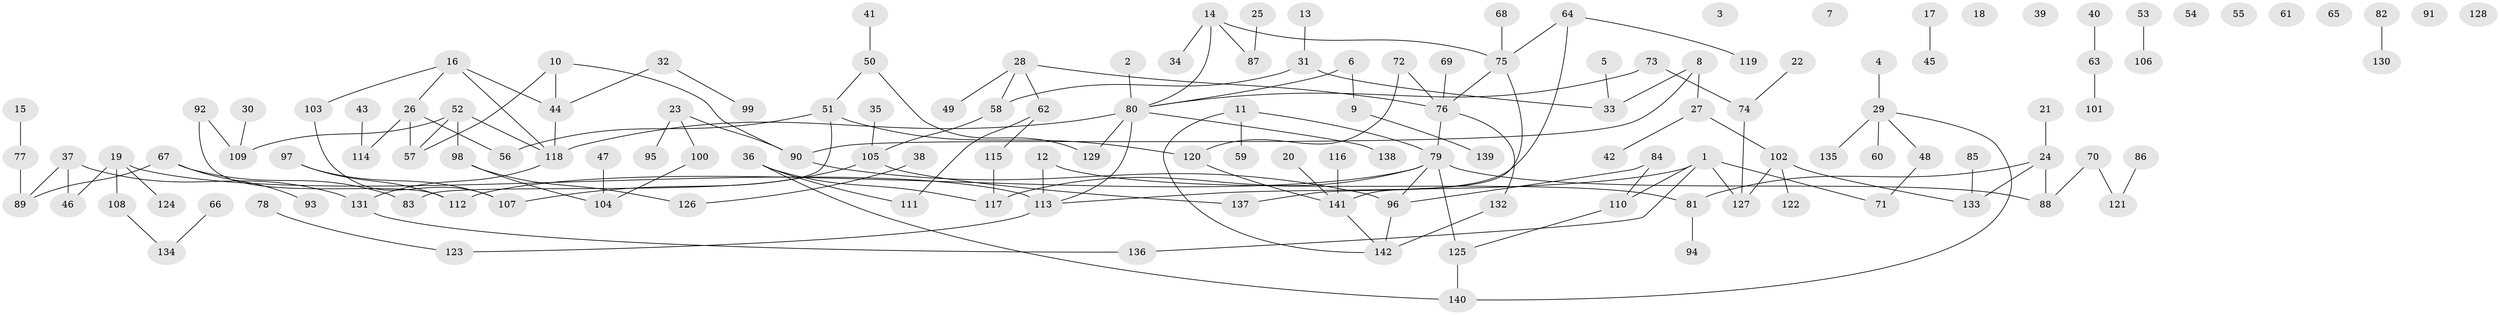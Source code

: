 // coarse degree distribution, {3: 0.1774193548387097, 1: 0.3225806451612903, 0: 0.20967741935483872, 2: 0.08064516129032258, 5: 0.03225806451612903, 6: 0.04838709677419355, 4: 0.06451612903225806, 7: 0.016129032258064516, 8: 0.03225806451612903, 14: 0.016129032258064516}
// Generated by graph-tools (version 1.1) at 2025/16/03/04/25 18:16:26]
// undirected, 142 vertices, 156 edges
graph export_dot {
graph [start="1"]
  node [color=gray90,style=filled];
  1;
  2;
  3;
  4;
  5;
  6;
  7;
  8;
  9;
  10;
  11;
  12;
  13;
  14;
  15;
  16;
  17;
  18;
  19;
  20;
  21;
  22;
  23;
  24;
  25;
  26;
  27;
  28;
  29;
  30;
  31;
  32;
  33;
  34;
  35;
  36;
  37;
  38;
  39;
  40;
  41;
  42;
  43;
  44;
  45;
  46;
  47;
  48;
  49;
  50;
  51;
  52;
  53;
  54;
  55;
  56;
  57;
  58;
  59;
  60;
  61;
  62;
  63;
  64;
  65;
  66;
  67;
  68;
  69;
  70;
  71;
  72;
  73;
  74;
  75;
  76;
  77;
  78;
  79;
  80;
  81;
  82;
  83;
  84;
  85;
  86;
  87;
  88;
  89;
  90;
  91;
  92;
  93;
  94;
  95;
  96;
  97;
  98;
  99;
  100;
  101;
  102;
  103;
  104;
  105;
  106;
  107;
  108;
  109;
  110;
  111;
  112;
  113;
  114;
  115;
  116;
  117;
  118;
  119;
  120;
  121;
  122;
  123;
  124;
  125;
  126;
  127;
  128;
  129;
  130;
  131;
  132;
  133;
  134;
  135;
  136;
  137;
  138;
  139;
  140;
  141;
  142;
  1 -- 71;
  1 -- 110;
  1 -- 113;
  1 -- 127;
  1 -- 136;
  2 -- 80;
  4 -- 29;
  5 -- 33;
  6 -- 9;
  6 -- 80;
  8 -- 27;
  8 -- 33;
  8 -- 90;
  9 -- 139;
  10 -- 44;
  10 -- 57;
  10 -- 90;
  11 -- 59;
  11 -- 79;
  11 -- 142;
  12 -- 81;
  12 -- 113;
  13 -- 31;
  14 -- 34;
  14 -- 75;
  14 -- 80;
  14 -- 87;
  15 -- 77;
  16 -- 26;
  16 -- 44;
  16 -- 103;
  16 -- 118;
  17 -- 45;
  19 -- 46;
  19 -- 108;
  19 -- 113;
  19 -- 124;
  20 -- 141;
  21 -- 24;
  22 -- 74;
  23 -- 90;
  23 -- 95;
  23 -- 100;
  24 -- 81;
  24 -- 88;
  24 -- 133;
  25 -- 87;
  26 -- 56;
  26 -- 57;
  26 -- 114;
  27 -- 42;
  27 -- 102;
  28 -- 49;
  28 -- 58;
  28 -- 62;
  28 -- 76;
  29 -- 48;
  29 -- 60;
  29 -- 135;
  29 -- 140;
  30 -- 109;
  31 -- 33;
  31 -- 58;
  32 -- 44;
  32 -- 99;
  35 -- 105;
  36 -- 111;
  36 -- 117;
  36 -- 140;
  37 -- 46;
  37 -- 89;
  37 -- 131;
  38 -- 126;
  40 -- 63;
  41 -- 50;
  43 -- 114;
  44 -- 118;
  47 -- 104;
  48 -- 71;
  50 -- 51;
  50 -- 129;
  51 -- 56;
  51 -- 83;
  51 -- 120;
  52 -- 57;
  52 -- 98;
  52 -- 109;
  52 -- 118;
  53 -- 106;
  58 -- 105;
  62 -- 111;
  62 -- 115;
  63 -- 101;
  64 -- 75;
  64 -- 119;
  64 -- 137;
  66 -- 134;
  67 -- 83;
  67 -- 89;
  67 -- 93;
  68 -- 75;
  69 -- 76;
  70 -- 88;
  70 -- 121;
  72 -- 76;
  72 -- 120;
  73 -- 74;
  73 -- 80;
  74 -- 127;
  75 -- 76;
  75 -- 141;
  76 -- 79;
  76 -- 132;
  77 -- 89;
  78 -- 123;
  79 -- 88;
  79 -- 96;
  79 -- 112;
  79 -- 117;
  79 -- 125;
  80 -- 113;
  80 -- 118;
  80 -- 129;
  80 -- 138;
  81 -- 94;
  82 -- 130;
  84 -- 96;
  84 -- 110;
  85 -- 133;
  86 -- 121;
  90 -- 96;
  92 -- 109;
  92 -- 112;
  96 -- 142;
  97 -- 107;
  97 -- 112;
  98 -- 104;
  98 -- 126;
  100 -- 104;
  102 -- 122;
  102 -- 127;
  102 -- 133;
  103 -- 107;
  105 -- 107;
  105 -- 137;
  108 -- 134;
  110 -- 125;
  113 -- 123;
  115 -- 117;
  116 -- 141;
  118 -- 131;
  120 -- 141;
  125 -- 140;
  131 -- 136;
  132 -- 142;
  141 -- 142;
}
